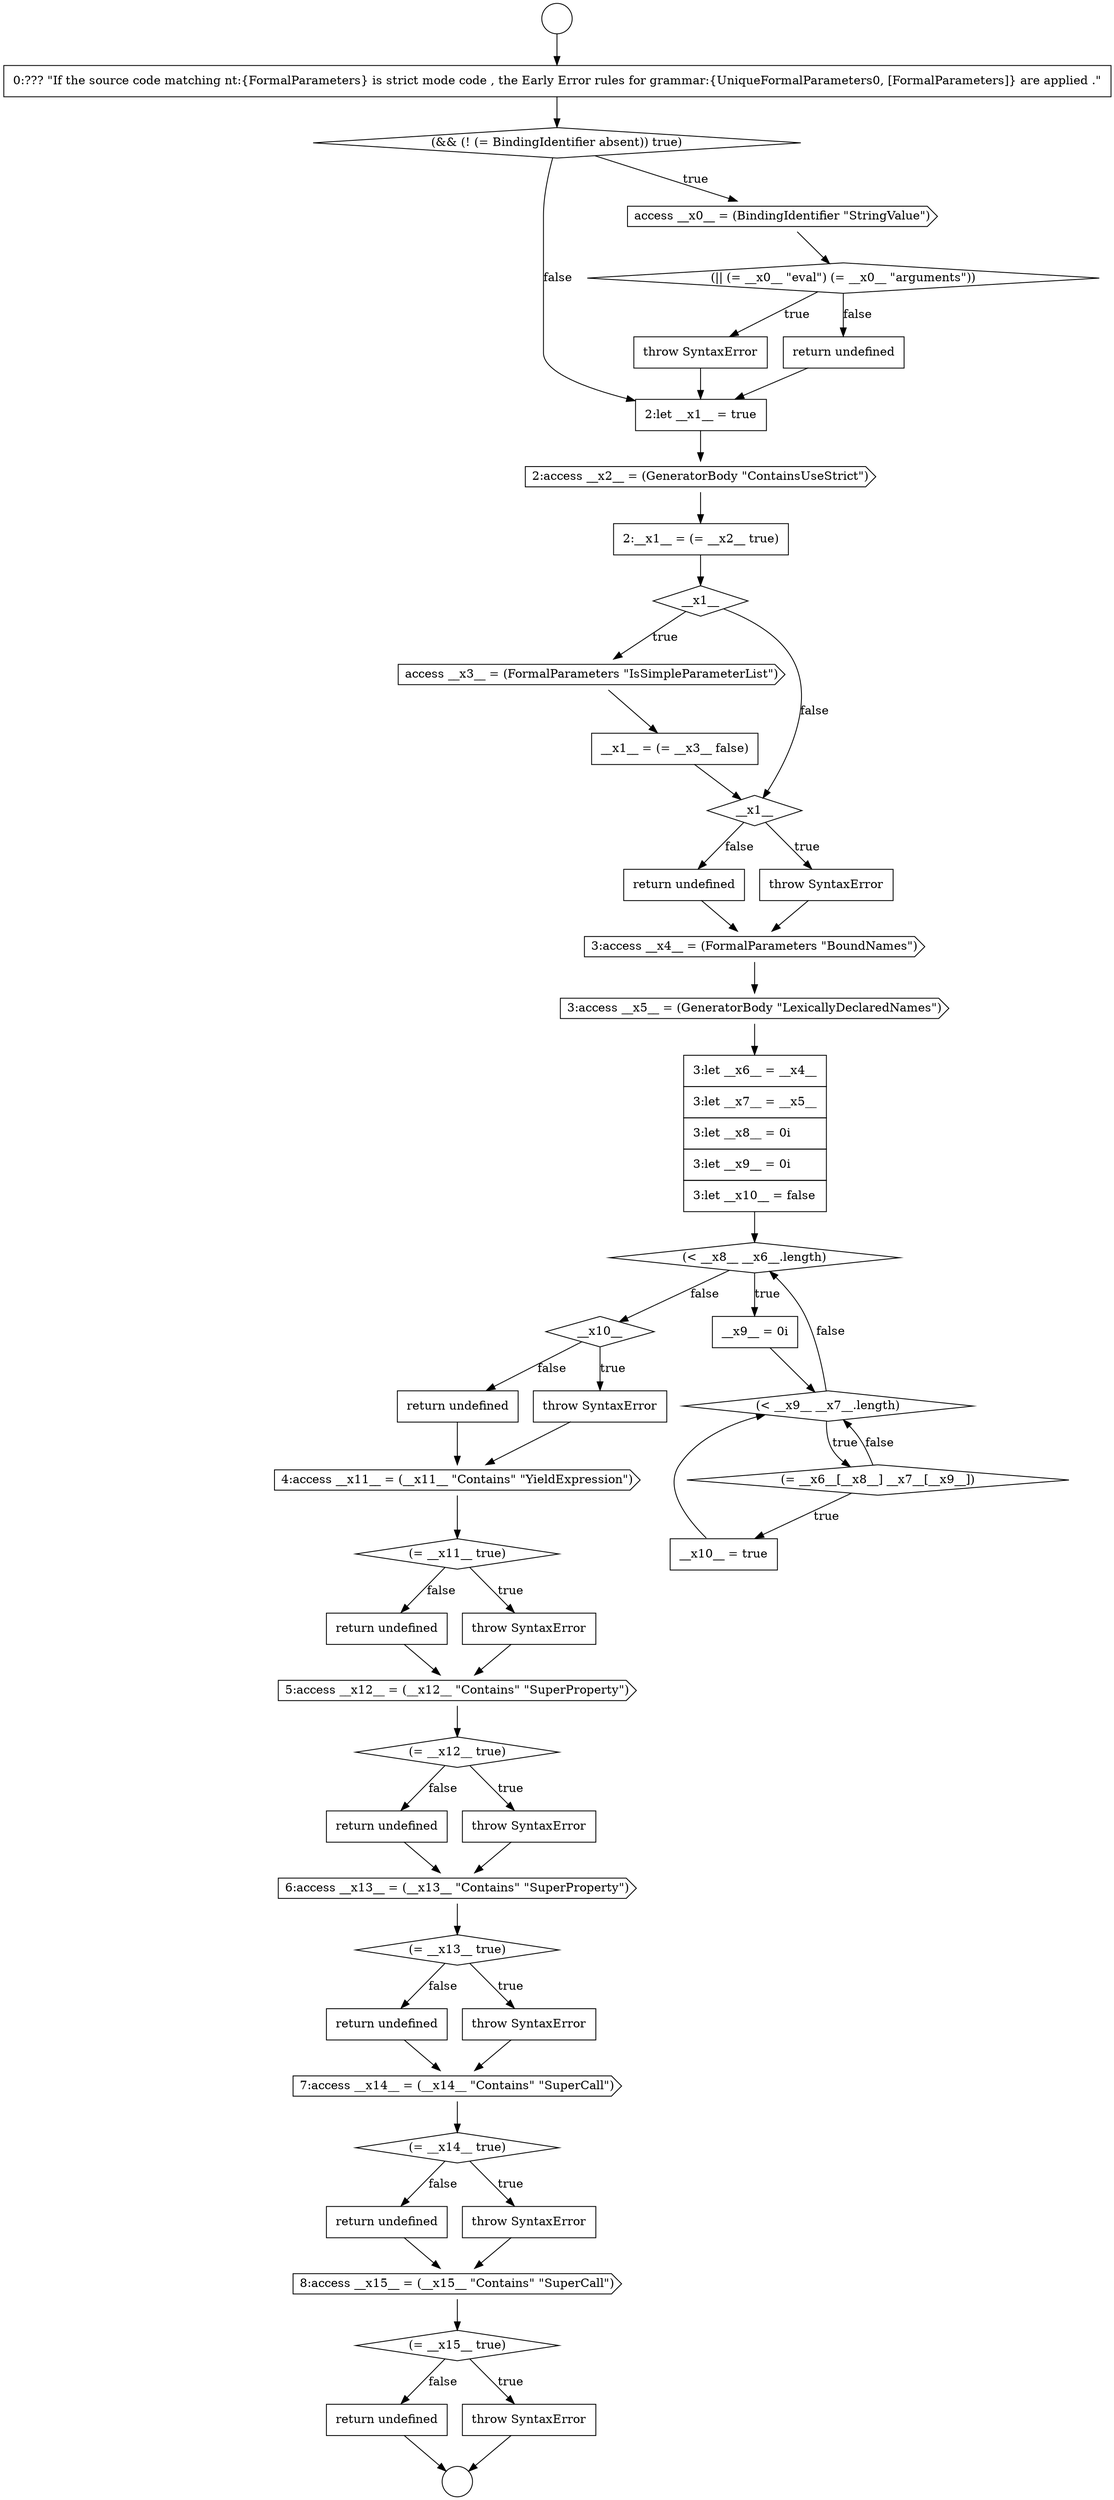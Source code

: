 digraph {
  node19804 [shape=none, margin=0, label=<<font color="black">
    <table border="0" cellborder="1" cellspacing="0" cellpadding="10">
      <tr><td align="left">return undefined</td></tr>
    </table>
  </font>> color="black" fillcolor="white" style=filled]
  node19819 [shape=none, margin=0, label=<<font color="black">
    <table border="0" cellborder="1" cellspacing="0" cellpadding="10">
      <tr><td align="left">return undefined</td></tr>
    </table>
  </font>> color="black" fillcolor="white" style=filled]
  node19799 [shape=diamond, label=<<font color="black">__x1__</font>> color="black" fillcolor="white" style=filled]
  node19808 [shape=diamond, label=<<font color="black">(&lt; __x8__ __x6__.length)</font>> color="black" fillcolor="white" style=filled]
  node19800 [shape=cds, label=<<font color="black">access __x3__ = (FormalParameters &quot;IsSimpleParameterList&quot;)</font>> color="black" fillcolor="white" style=filled]
  node19796 [shape=none, margin=0, label=<<font color="black">
    <table border="0" cellborder="1" cellspacing="0" cellpadding="10">
      <tr><td align="left">2:let __x1__ = true</td></tr>
    </table>
  </font>> color="black" fillcolor="white" style=filled]
  node19790 [shape=none, margin=0, label=<<font color="black">
    <table border="0" cellborder="1" cellspacing="0" cellpadding="10">
      <tr><td align="left">0:??? &quot;If the source code matching nt:{FormalParameters} is strict mode code , the Early Error rules for grammar:{UniqueFormalParameters0, [FormalParameters]} are applied .&quot;</td></tr>
    </table>
  </font>> color="black" fillcolor="white" style=filled]
  node19802 [shape=diamond, label=<<font color="black">__x1__</font>> color="black" fillcolor="white" style=filled]
  node19825 [shape=diamond, label=<<font color="black">(= __x13__ true)</font>> color="black" fillcolor="white" style=filled]
  node19798 [shape=none, margin=0, label=<<font color="black">
    <table border="0" cellborder="1" cellspacing="0" cellpadding="10">
      <tr><td align="left">2:__x1__ = (= __x2__ true)</td></tr>
    </table>
  </font>> color="black" fillcolor="white" style=filled]
  node19823 [shape=none, margin=0, label=<<font color="black">
    <table border="0" cellborder="1" cellspacing="0" cellpadding="10">
      <tr><td align="left">return undefined</td></tr>
    </table>
  </font>> color="black" fillcolor="white" style=filled]
  node19794 [shape=none, margin=0, label=<<font color="black">
    <table border="0" cellborder="1" cellspacing="0" cellpadding="10">
      <tr><td align="left">throw SyntaxError</td></tr>
    </table>
  </font>> color="black" fillcolor="white" style=filled]
  node19795 [shape=none, margin=0, label=<<font color="black">
    <table border="0" cellborder="1" cellspacing="0" cellpadding="10">
      <tr><td align="left">return undefined</td></tr>
    </table>
  </font>> color="black" fillcolor="white" style=filled]
  node19827 [shape=none, margin=0, label=<<font color="black">
    <table border="0" cellborder="1" cellspacing="0" cellpadding="10">
      <tr><td align="left">return undefined</td></tr>
    </table>
  </font>> color="black" fillcolor="white" style=filled]
  node19831 [shape=none, margin=0, label=<<font color="black">
    <table border="0" cellborder="1" cellspacing="0" cellpadding="10">
      <tr><td align="left">return undefined</td></tr>
    </table>
  </font>> color="black" fillcolor="white" style=filled]
  node19812 [shape=none, margin=0, label=<<font color="black">
    <table border="0" cellborder="1" cellspacing="0" cellpadding="10">
      <tr><td align="left">__x10__ = true</td></tr>
    </table>
  </font>> color="black" fillcolor="white" style=filled]
  node19803 [shape=none, margin=0, label=<<font color="black">
    <table border="0" cellborder="1" cellspacing="0" cellpadding="10">
      <tr><td align="left">throw SyntaxError</td></tr>
    </table>
  </font>> color="black" fillcolor="white" style=filled]
  node19818 [shape=none, margin=0, label=<<font color="black">
    <table border="0" cellborder="1" cellspacing="0" cellpadding="10">
      <tr><td align="left">throw SyntaxError</td></tr>
    </table>
  </font>> color="black" fillcolor="white" style=filled]
  node19832 [shape=cds, label=<<font color="black">8:access __x15__ = (__x15__ &quot;Contains&quot; &quot;SuperCall&quot;)</font>> color="black" fillcolor="white" style=filled]
  node19813 [shape=diamond, label=<<font color="black">__x10__</font>> color="black" fillcolor="white" style=filled]
  node19835 [shape=none, margin=0, label=<<font color="black">
    <table border="0" cellborder="1" cellspacing="0" cellpadding="10">
      <tr><td align="left">return undefined</td></tr>
    </table>
  </font>> color="black" fillcolor="white" style=filled]
  node19807 [shape=none, margin=0, label=<<font color="black">
    <table border="0" cellborder="1" cellspacing="0" cellpadding="10">
      <tr><td align="left">3:let __x6__ = __x4__</td></tr>
      <tr><td align="left">3:let __x7__ = __x5__</td></tr>
      <tr><td align="left">3:let __x8__ = 0i</td></tr>
      <tr><td align="left">3:let __x9__ = 0i</td></tr>
      <tr><td align="left">3:let __x10__ = false</td></tr>
    </table>
  </font>> color="black" fillcolor="white" style=filled]
  node19809 [shape=none, margin=0, label=<<font color="black">
    <table border="0" cellborder="1" cellspacing="0" cellpadding="10">
      <tr><td align="left">__x9__ = 0i</td></tr>
    </table>
  </font>> color="black" fillcolor="white" style=filled]
  node19815 [shape=none, margin=0, label=<<font color="black">
    <table border="0" cellborder="1" cellspacing="0" cellpadding="10">
      <tr><td align="left">return undefined</td></tr>
    </table>
  </font>> color="black" fillcolor="white" style=filled]
  node19828 [shape=cds, label=<<font color="black">7:access __x14__ = (__x14__ &quot;Contains&quot; &quot;SuperCall&quot;)</font>> color="black" fillcolor="white" style=filled]
  node19822 [shape=none, margin=0, label=<<font color="black">
    <table border="0" cellborder="1" cellspacing="0" cellpadding="10">
      <tr><td align="left">throw SyntaxError</td></tr>
    </table>
  </font>> color="black" fillcolor="white" style=filled]
  node19817 [shape=diamond, label=<<font color="black">(= __x11__ true)</font>> color="black" fillcolor="white" style=filled]
  node19797 [shape=cds, label=<<font color="black">2:access __x2__ = (GeneratorBody &quot;ContainsUseStrict&quot;)</font>> color="black" fillcolor="white" style=filled]
  node19834 [shape=none, margin=0, label=<<font color="black">
    <table border="0" cellborder="1" cellspacing="0" cellpadding="10">
      <tr><td align="left">throw SyntaxError</td></tr>
    </table>
  </font>> color="black" fillcolor="white" style=filled]
  node19814 [shape=none, margin=0, label=<<font color="black">
    <table border="0" cellborder="1" cellspacing="0" cellpadding="10">
      <tr><td align="left">throw SyntaxError</td></tr>
    </table>
  </font>> color="black" fillcolor="white" style=filled]
  node19829 [shape=diamond, label=<<font color="black">(= __x14__ true)</font>> color="black" fillcolor="white" style=filled]
  node19824 [shape=cds, label=<<font color="black">6:access __x13__ = (__x13__ &quot;Contains&quot; &quot;SuperProperty&quot;)</font>> color="black" fillcolor="white" style=filled]
  node19806 [shape=cds, label=<<font color="black">3:access __x5__ = (GeneratorBody &quot;LexicallyDeclaredNames&quot;)</font>> color="black" fillcolor="white" style=filled]
  node19789 [shape=circle label=" " color="black" fillcolor="white" style=filled]
  node19821 [shape=diamond, label=<<font color="black">(= __x12__ true)</font>> color="black" fillcolor="white" style=filled]
  node19793 [shape=diamond, label=<<font color="black">(|| (= __x0__ &quot;eval&quot;) (= __x0__ &quot;arguments&quot;))</font>> color="black" fillcolor="white" style=filled]
  node19810 [shape=diamond, label=<<font color="black">(&lt; __x9__ __x7__.length)</font>> color="black" fillcolor="white" style=filled]
  node19816 [shape=cds, label=<<font color="black">4:access __x11__ = (__x11__ &quot;Contains&quot; &quot;YieldExpression&quot;)</font>> color="black" fillcolor="white" style=filled]
  node19788 [shape=circle label=" " color="black" fillcolor="white" style=filled]
  node19833 [shape=diamond, label=<<font color="black">(= __x15__ true)</font>> color="black" fillcolor="white" style=filled]
  node19791 [shape=diamond, label=<<font color="black">(&amp;&amp; (! (= BindingIdentifier absent)) true)</font>> color="black" fillcolor="white" style=filled]
  node19820 [shape=cds, label=<<font color="black">5:access __x12__ = (__x12__ &quot;Contains&quot; &quot;SuperProperty&quot;)</font>> color="black" fillcolor="white" style=filled]
  node19801 [shape=none, margin=0, label=<<font color="black">
    <table border="0" cellborder="1" cellspacing="0" cellpadding="10">
      <tr><td align="left">__x1__ = (= __x3__ false)</td></tr>
    </table>
  </font>> color="black" fillcolor="white" style=filled]
  node19830 [shape=none, margin=0, label=<<font color="black">
    <table border="0" cellborder="1" cellspacing="0" cellpadding="10">
      <tr><td align="left">throw SyntaxError</td></tr>
    </table>
  </font>> color="black" fillcolor="white" style=filled]
  node19805 [shape=cds, label=<<font color="black">3:access __x4__ = (FormalParameters &quot;BoundNames&quot;)</font>> color="black" fillcolor="white" style=filled]
  node19826 [shape=none, margin=0, label=<<font color="black">
    <table border="0" cellborder="1" cellspacing="0" cellpadding="10">
      <tr><td align="left">throw SyntaxError</td></tr>
    </table>
  </font>> color="black" fillcolor="white" style=filled]
  node19792 [shape=cds, label=<<font color="black">access __x0__ = (BindingIdentifier &quot;StringValue&quot;)</font>> color="black" fillcolor="white" style=filled]
  node19811 [shape=diamond, label=<<font color="black">(= __x6__[__x8__] __x7__[__x9__])</font>> color="black" fillcolor="white" style=filled]
  node19831 -> node19832 [ color="black"]
  node19797 -> node19798 [ color="black"]
  node19829 -> node19830 [label=<<font color="black">true</font>> color="black"]
  node19829 -> node19831 [label=<<font color="black">false</font>> color="black"]
  node19833 -> node19834 [label=<<font color="black">true</font>> color="black"]
  node19833 -> node19835 [label=<<font color="black">false</font>> color="black"]
  node19820 -> node19821 [ color="black"]
  node19810 -> node19811 [label=<<font color="black">true</font>> color="black"]
  node19810 -> node19808 [label=<<font color="black">false</font>> color="black"]
  node19819 -> node19820 [ color="black"]
  node19798 -> node19799 [ color="black"]
  node19801 -> node19802 [ color="black"]
  node19815 -> node19816 [ color="black"]
  node19824 -> node19825 [ color="black"]
  node19823 -> node19824 [ color="black"]
  node19805 -> node19806 [ color="black"]
  node19794 -> node19796 [ color="black"]
  node19804 -> node19805 [ color="black"]
  node19790 -> node19791 [ color="black"]
  node19818 -> node19820 [ color="black"]
  node19822 -> node19824 [ color="black"]
  node19803 -> node19805 [ color="black"]
  node19813 -> node19814 [label=<<font color="black">true</font>> color="black"]
  node19813 -> node19815 [label=<<font color="black">false</font>> color="black"]
  node19791 -> node19792 [label=<<font color="black">true</font>> color="black"]
  node19791 -> node19796 [label=<<font color="black">false</font>> color="black"]
  node19832 -> node19833 [ color="black"]
  node19814 -> node19816 [ color="black"]
  node19809 -> node19810 [ color="black"]
  node19800 -> node19801 [ color="black"]
  node19799 -> node19800 [label=<<font color="black">true</font>> color="black"]
  node19799 -> node19802 [label=<<font color="black">false</font>> color="black"]
  node19812 -> node19810 [ color="black"]
  node19821 -> node19822 [label=<<font color="black">true</font>> color="black"]
  node19821 -> node19823 [label=<<font color="black">false</font>> color="black"]
  node19830 -> node19832 [ color="black"]
  node19835 -> node19789 [ color="black"]
  node19808 -> node19809 [label=<<font color="black">true</font>> color="black"]
  node19808 -> node19813 [label=<<font color="black">false</font>> color="black"]
  node19816 -> node19817 [ color="black"]
  node19793 -> node19794 [label=<<font color="black">true</font>> color="black"]
  node19793 -> node19795 [label=<<font color="black">false</font>> color="black"]
  node19826 -> node19828 [ color="black"]
  node19806 -> node19807 [ color="black"]
  node19817 -> node19818 [label=<<font color="black">true</font>> color="black"]
  node19817 -> node19819 [label=<<font color="black">false</font>> color="black"]
  node19834 -> node19789 [ color="black"]
  node19795 -> node19796 [ color="black"]
  node19802 -> node19803 [label=<<font color="black">true</font>> color="black"]
  node19802 -> node19804 [label=<<font color="black">false</font>> color="black"]
  node19807 -> node19808 [ color="black"]
  node19811 -> node19812 [label=<<font color="black">true</font>> color="black"]
  node19811 -> node19810 [label=<<font color="black">false</font>> color="black"]
  node19828 -> node19829 [ color="black"]
  node19827 -> node19828 [ color="black"]
  node19792 -> node19793 [ color="black"]
  node19788 -> node19790 [ color="black"]
  node19825 -> node19826 [label=<<font color="black">true</font>> color="black"]
  node19825 -> node19827 [label=<<font color="black">false</font>> color="black"]
  node19796 -> node19797 [ color="black"]
}
